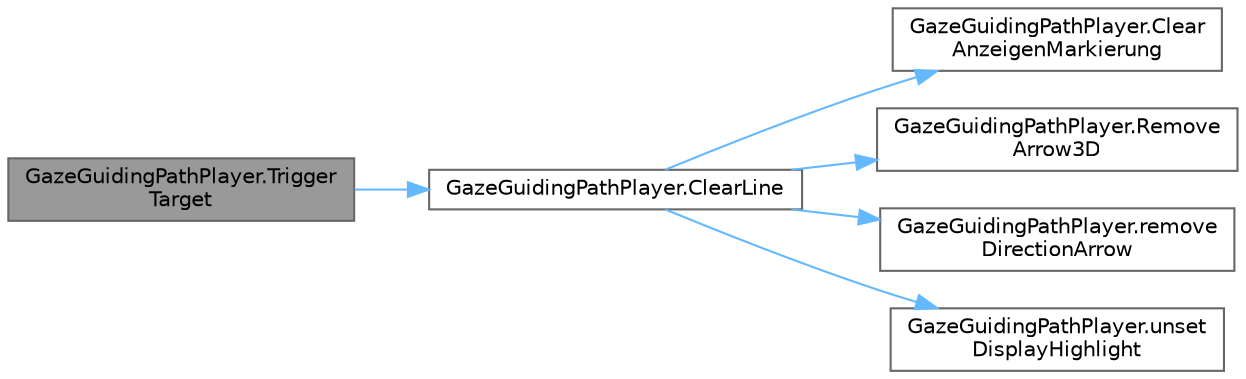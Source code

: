 digraph "GazeGuidingPathPlayer.TriggerTarget"
{
 // LATEX_PDF_SIZE
  bgcolor="transparent";
  edge [fontname=Helvetica,fontsize=10,labelfontname=Helvetica,labelfontsize=10];
  node [fontname=Helvetica,fontsize=10,shape=box,height=0.2,width=0.4];
  rankdir="LR";
  Node1 [id="Node000001",label="GazeGuidingPathPlayer.Trigger\lTarget",height=0.2,width=0.4,color="gray40", fillcolor="grey60", style="filled", fontcolor="black",tooltip=" "];
  Node1 -> Node2 [id="edge6_Node000001_Node000002",color="steelblue1",style="solid",tooltip=" "];
  Node2 [id="Node000002",label="GazeGuidingPathPlayer.ClearLine",height=0.2,width=0.4,color="grey40", fillcolor="white", style="filled",URL="$class_gaze_guiding_path_player.html#a5e575f6f812ccec44cf0224f24a4d34f",tooltip="This method clears the scene of all visual aids that are currently being rendered."];
  Node2 -> Node3 [id="edge7_Node000002_Node000003",color="steelblue1",style="solid",tooltip=" "];
  Node3 [id="Node000003",label="GazeGuidingPathPlayer.Clear\lAnzeigenMarkierung",height=0.2,width=0.4,color="grey40", fillcolor="white", style="filled",URL="$class_gaze_guiding_path_player.html#a77f5d9f9d9b2af9f5828f6e17d3a2f6f",tooltip="This method removes annotations from a display."];
  Node2 -> Node4 [id="edge8_Node000002_Node000004",color="steelblue1",style="solid",tooltip=" "];
  Node4 [id="Node000004",label="GazeGuidingPathPlayer.Remove\lArrow3D",height=0.2,width=0.4,color="grey40", fillcolor="white", style="filled",URL="$class_gaze_guiding_path_player.html#a4ca9bd8c259f2c3eaa024bb8a1af5a50",tooltip="This method removes a rotating 3D arrow or 3DBinary arrow that is currently being rendered above an e..."];
  Node2 -> Node5 [id="edge9_Node000002_Node000005",color="steelblue1",style="solid",tooltip=" "];
  Node5 [id="Node000005",label="GazeGuidingPathPlayer.remove\lDirectionArrow",height=0.2,width=0.4,color="grey40", fillcolor="white", style="filled",URL="$class_gaze_guiding_path_player.html#a3ae3a26ded36ca9593f57eeaf023af04",tooltip="This method is used to remove the directional arrow set in renderDirectionArrow() from the UI."];
  Node2 -> Node6 [id="edge10_Node000002_Node000006",color="steelblue1",style="solid",tooltip=" "];
  Node6 [id="Node000006",label="GazeGuidingPathPlayer.unset\lDisplayHighlight",height=0.2,width=0.4,color="grey40", fillcolor="white", style="filled",URL="$class_gaze_guiding_path_player.html#a076b71de7fb11f304bd0d29996b8f055",tooltip="This method removes a glow effect from all displays it is currently applied to."];
}
